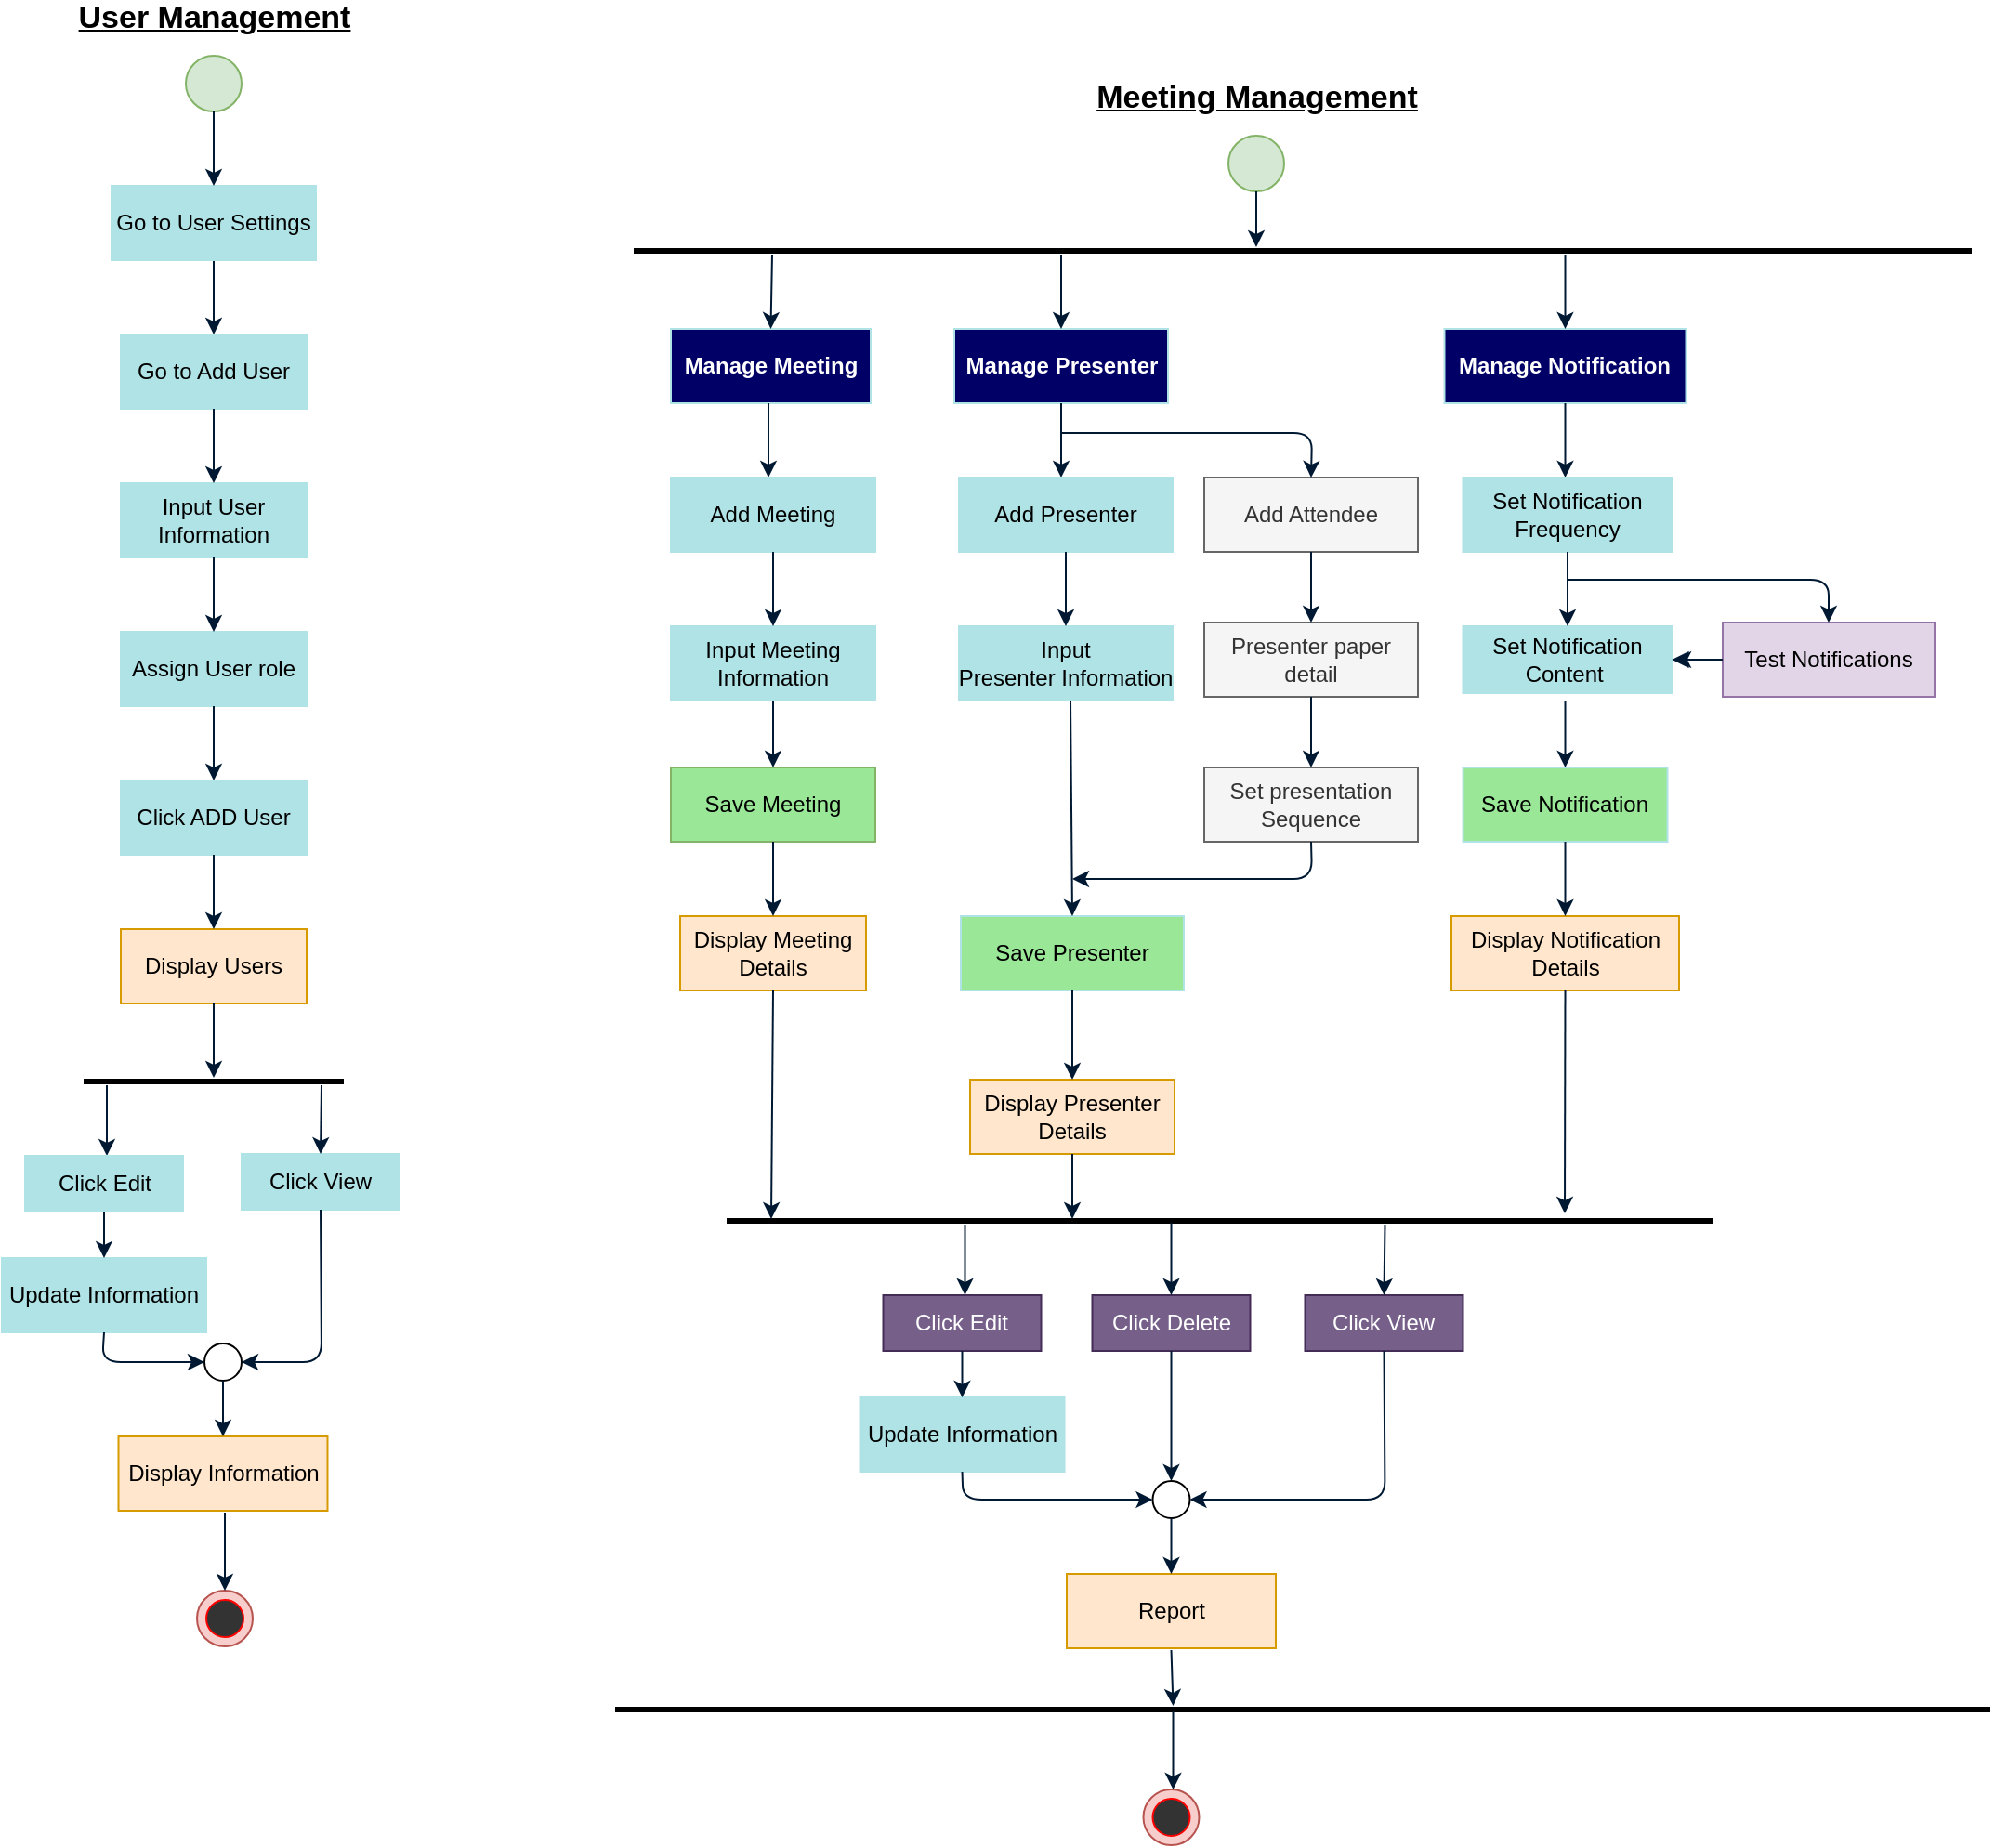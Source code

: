 <mxfile version="13.8.5" type="github">
  <diagram id="8iWY7i1eRtHJk0hEjWrJ" name="Page-1">
    <mxGraphModel dx="1038" dy="580" grid="1" gridSize="10" guides="1" tooltips="1" connect="1" arrows="1" fold="1" page="1" pageScale="1" pageWidth="850" pageHeight="1100" math="0" shadow="0">
      <root>
        <mxCell id="0" />
        <mxCell id="1" parent="0" />
        <mxCell id="kXGQncrLINFczimPs-n6-1" value="" style="ellipse;whiteSpace=wrap;html=1;aspect=fixed;fillColor=#d5e8d4;strokeColor=#82b366;" parent="1" vertex="1">
          <mxGeometry x="99" y="50" width="30" height="30" as="geometry" />
        </mxCell>
        <mxCell id="kXGQncrLINFczimPs-n6-2" value="&lt;b&gt;&lt;font style=&quot;font-size: 17px&quot;&gt;&lt;u&gt;User Management&lt;/u&gt;&lt;/font&gt;&lt;/b&gt;" style="text;html=1;align=center;verticalAlign=middle;resizable=0;points=[];autosize=1;" parent="1" vertex="1">
          <mxGeometry x="34" y="20" width="160" height="20" as="geometry" />
        </mxCell>
        <mxCell id="kXGQncrLINFczimPs-n6-3" value="" style="endArrow=classic;html=1;strokeColor=#001933;exitX=0.5;exitY=1;exitDx=0;exitDy=0;" parent="1" source="kXGQncrLINFczimPs-n6-16" edge="1">
          <mxGeometry width="50" height="50" relative="1" as="geometry">
            <mxPoint x="44" y="160" as="sourcePoint" />
            <mxPoint x="114" y="200" as="targetPoint" />
          </mxGeometry>
        </mxCell>
        <mxCell id="kXGQncrLINFczimPs-n6-4" value="Go to Add User" style="rounded=0;whiteSpace=wrap;html=1;fillColor=#b0e3e6;strokeColor=#B0E3E6;" parent="1" vertex="1">
          <mxGeometry x="64" y="200" width="100" height="40" as="geometry" />
        </mxCell>
        <mxCell id="kXGQncrLINFczimPs-n6-5" value="Input User Information" style="rounded=0;whiteSpace=wrap;html=1;fillColor=#b0e3e6;strokeColor=#B0E3E6;" parent="1" vertex="1">
          <mxGeometry x="64" y="280" width="100" height="40" as="geometry" />
        </mxCell>
        <mxCell id="kXGQncrLINFczimPs-n6-6" value="" style="endArrow=classic;html=1;exitX=0.5;exitY=1;exitDx=0;exitDy=0;entryX=0.5;entryY=0;entryDx=0;entryDy=0;strokeColor=#001933;" parent="1" source="kXGQncrLINFczimPs-n6-4" target="kXGQncrLINFczimPs-n6-5" edge="1">
          <mxGeometry width="50" height="50" relative="1" as="geometry">
            <mxPoint x="294" y="290" as="sourcePoint" />
            <mxPoint x="344" y="240" as="targetPoint" />
          </mxGeometry>
        </mxCell>
        <mxCell id="kXGQncrLINFczimPs-n6-7" value="Assign User role" style="rounded=0;whiteSpace=wrap;html=1;fillColor=#b0e3e6;strokeColor=#B0E3E6;" parent="1" vertex="1">
          <mxGeometry x="64" y="360" width="100" height="40" as="geometry" />
        </mxCell>
        <mxCell id="kXGQncrLINFczimPs-n6-8" value="&lt;span&gt;Click ADD User&lt;/span&gt;" style="rounded=0;whiteSpace=wrap;html=1;fillColor=#b0e3e6;strokeColor=#B0E3E6;" parent="1" vertex="1">
          <mxGeometry x="64" y="440" width="100" height="40" as="geometry" />
        </mxCell>
        <mxCell id="kXGQncrLINFczimPs-n6-9" value="" style="endArrow=classic;html=1;exitX=0.5;exitY=1;exitDx=0;exitDy=0;entryX=0.5;entryY=0;entryDx=0;entryDy=0;strokeColor=#001933;" parent="1" source="kXGQncrLINFczimPs-n6-5" target="kXGQncrLINFczimPs-n6-7" edge="1">
          <mxGeometry width="50" height="50" relative="1" as="geometry">
            <mxPoint x="294" y="290" as="sourcePoint" />
            <mxPoint x="344" y="240" as="targetPoint" />
          </mxGeometry>
        </mxCell>
        <mxCell id="kXGQncrLINFczimPs-n6-10" value="" style="endArrow=classic;html=1;exitX=0.5;exitY=1;exitDx=0;exitDy=0;entryX=0.5;entryY=0;entryDx=0;entryDy=0;strokeColor=#001933;" parent="1" source="kXGQncrLINFczimPs-n6-7" target="kXGQncrLINFczimPs-n6-8" edge="1">
          <mxGeometry width="50" height="50" relative="1" as="geometry">
            <mxPoint x="294" y="290" as="sourcePoint" />
            <mxPoint x="344" y="240" as="targetPoint" />
          </mxGeometry>
        </mxCell>
        <mxCell id="kXGQncrLINFczimPs-n6-11" value="Display Users" style="rounded=0;whiteSpace=wrap;html=1;fillColor=#ffe6cc;strokeColor=#d79b00;" parent="1" vertex="1">
          <mxGeometry x="64" y="520" width="100" height="40" as="geometry" />
        </mxCell>
        <mxCell id="kXGQncrLINFczimPs-n6-12" value="" style="endArrow=classic;html=1;exitX=0.5;exitY=1;exitDx=0;exitDy=0;entryX=0.5;entryY=0;entryDx=0;entryDy=0;strokeColor=#001933;" parent="1" source="kXGQncrLINFczimPs-n6-8" target="kXGQncrLINFczimPs-n6-11" edge="1">
          <mxGeometry width="50" height="50" relative="1" as="geometry">
            <mxPoint x="294" y="410" as="sourcePoint" />
            <mxPoint x="344" y="360" as="targetPoint" />
          </mxGeometry>
        </mxCell>
        <mxCell id="kXGQncrLINFczimPs-n6-15" value="" style="endArrow=classic;html=1;exitX=0.5;exitY=1;exitDx=0;exitDy=0;entryX=0.5;entryY=0;entryDx=0;entryDy=0;strokeColor=#001933;" parent="1" source="kXGQncrLINFczimPs-n6-11" edge="1">
          <mxGeometry width="50" height="50" relative="1" as="geometry">
            <mxPoint x="294" y="410" as="sourcePoint" />
            <mxPoint x="114" y="600.0" as="targetPoint" />
          </mxGeometry>
        </mxCell>
        <mxCell id="kXGQncrLINFczimPs-n6-16" value="Go to User Settings" style="rounded=0;whiteSpace=wrap;html=1;fillColor=#b0e3e6;strokeColor=#B0E3E6;" parent="1" vertex="1">
          <mxGeometry x="59" y="120" width="110" height="40" as="geometry" />
        </mxCell>
        <mxCell id="kXGQncrLINFczimPs-n6-17" value="" style="endArrow=classic;html=1;exitX=0.5;exitY=1;exitDx=0;exitDy=0;entryX=0.5;entryY=0;entryDx=0;entryDy=0;strokeColor=#001933;" parent="1" source="kXGQncrLINFczimPs-n6-1" target="kXGQncrLINFczimPs-n6-16" edge="1">
          <mxGeometry width="50" height="50" relative="1" as="geometry">
            <mxPoint x="244" y="270" as="sourcePoint" />
            <mxPoint x="294" y="220" as="targetPoint" />
          </mxGeometry>
        </mxCell>
        <mxCell id="kXGQncrLINFczimPs-n6-18" value="&lt;b&gt;&lt;font size=&quot;1&quot;&gt;&lt;u style=&quot;font-size: 17px&quot;&gt;Meeting Management&lt;/u&gt;&lt;/font&gt;&lt;/b&gt;" style="text;html=1;align=center;verticalAlign=middle;resizable=0;points=[];autosize=1;" parent="1" vertex="1">
          <mxGeometry x="580" y="63" width="190" height="20" as="geometry" />
        </mxCell>
        <mxCell id="kXGQncrLINFczimPs-n6-20" value="" style="line;strokeWidth=3;fillColor=none;align=left;verticalAlign=middle;spacingTop=-1;spacingLeft=3;spacingRight=3;rotatable=0;labelPosition=right;points=[];portConstraint=eastwest;" parent="1" vertex="1">
          <mxGeometry x="340" y="151" width="720" height="8" as="geometry" />
        </mxCell>
        <mxCell id="kXGQncrLINFczimPs-n6-21" value="" style="ellipse;whiteSpace=wrap;html=1;aspect=fixed;fillColor=#d5e8d4;strokeColor=#82b366;" parent="1" vertex="1">
          <mxGeometry x="660" y="93" width="30" height="30" as="geometry" />
        </mxCell>
        <mxCell id="kXGQncrLINFczimPs-n6-22" value="" style="endArrow=classic;html=1;strokeColor=#001933;exitX=0.5;exitY=1;exitDx=0;exitDy=0;" parent="1" source="kXGQncrLINFczimPs-n6-21" edge="1">
          <mxGeometry width="50" height="50" relative="1" as="geometry">
            <mxPoint x="455" y="383" as="sourcePoint" />
            <mxPoint x="675" y="153" as="targetPoint" />
          </mxGeometry>
        </mxCell>
        <mxCell id="kXGQncrLINFczimPs-n6-23" value="&lt;font color=&quot;#ffffff&quot;&gt;&lt;b&gt;Manage Meeting&lt;/b&gt;&lt;/font&gt;" style="rounded=0;whiteSpace=wrap;html=1;strokeColor=#B0E3E6;fillColor=#000066;" parent="1" vertex="1">
          <mxGeometry x="360" y="197" width="107.5" height="40" as="geometry" />
        </mxCell>
        <mxCell id="kXGQncrLINFczimPs-n6-24" value="" style="endArrow=classic;html=1;exitX=0.5;exitY=1;exitDx=0;exitDy=0;strokeColor=#001933;entryX=0.5;entryY=0;entryDx=0;entryDy=0;" parent="1" target="kXGQncrLINFczimPs-n6-23" edge="1">
          <mxGeometry width="50" height="50" relative="1" as="geometry">
            <mxPoint x="414.5" y="157" as="sourcePoint" />
            <mxPoint x="414" y="193" as="targetPoint" />
          </mxGeometry>
        </mxCell>
        <mxCell id="kXGQncrLINFczimPs-n6-25" value="&lt;font color=&quot;#ffffff&quot;&gt;&lt;b&gt;Manage Presenter&lt;/b&gt;&lt;/font&gt;" style="rounded=0;whiteSpace=wrap;html=1;strokeColor=#B0E3E6;fillColor=#000066;" parent="1" vertex="1">
          <mxGeometry x="512.5" y="197" width="115" height="40" as="geometry" />
        </mxCell>
        <mxCell id="kXGQncrLINFczimPs-n6-26" value="" style="endArrow=classic;html=1;exitX=0.5;exitY=1;exitDx=0;exitDy=0;strokeColor=#001933;entryX=0.5;entryY=0;entryDx=0;entryDy=0;" parent="1" target="kXGQncrLINFczimPs-n6-25" edge="1">
          <mxGeometry width="50" height="50" relative="1" as="geometry">
            <mxPoint x="570" y="157" as="sourcePoint" />
            <mxPoint x="573" y="183" as="targetPoint" />
          </mxGeometry>
        </mxCell>
        <mxCell id="kXGQncrLINFczimPs-n6-27" value="&lt;font color=&quot;#ffffff&quot;&gt;&lt;b&gt;Manage Notification&lt;/b&gt;&lt;/font&gt;" style="rounded=0;whiteSpace=wrap;html=1;strokeColor=#B0E3E6;fillColor=#000066;" parent="1" vertex="1">
          <mxGeometry x="776.25" y="197" width="130" height="40" as="geometry" />
        </mxCell>
        <mxCell id="kXGQncrLINFczimPs-n6-28" value="" style="endArrow=classic;html=1;exitX=0.5;exitY=1;exitDx=0;exitDy=0;entryX=0.5;entryY=0;entryDx=0;entryDy=0;strokeColor=#001933;" parent="1" target="kXGQncrLINFczimPs-n6-27" edge="1">
          <mxGeometry width="50" height="50" relative="1" as="geometry">
            <mxPoint x="841.25" y="157" as="sourcePoint" />
            <mxPoint x="1021.25" y="297" as="targetPoint" />
          </mxGeometry>
        </mxCell>
        <mxCell id="LeG0nJBkrqytkZ-mrjP8-8" value="" style="endArrow=classic;html=1;strokeColor=#001933;exitX=0.5;exitY=1;exitDx=0;exitDy=0;" parent="1" edge="1">
          <mxGeometry width="50" height="50" relative="1" as="geometry">
            <mxPoint x="412.5" y="237" as="sourcePoint" />
            <mxPoint x="412.5" y="277" as="targetPoint" />
          </mxGeometry>
        </mxCell>
        <mxCell id="LeG0nJBkrqytkZ-mrjP8-9" value="Add Meeting" style="rounded=0;whiteSpace=wrap;html=1;fillColor=#b0e3e6;strokeColor=#B0E3E6;" parent="1" vertex="1">
          <mxGeometry x="360" y="277" width="110" height="40" as="geometry" />
        </mxCell>
        <mxCell id="LeG0nJBkrqytkZ-mrjP8-10" value="Input Meeting Information" style="rounded=0;whiteSpace=wrap;html=1;fillColor=#b0e3e6;strokeColor=#B0E3E6;" parent="1" vertex="1">
          <mxGeometry x="360" y="357" width="110" height="40" as="geometry" />
        </mxCell>
        <mxCell id="LeG0nJBkrqytkZ-mrjP8-11" value="" style="endArrow=classic;html=1;exitX=0.5;exitY=1;exitDx=0;exitDy=0;entryX=0.5;entryY=0;entryDx=0;entryDy=0;strokeColor=#001933;" parent="1" source="LeG0nJBkrqytkZ-mrjP8-9" target="LeG0nJBkrqytkZ-mrjP8-10" edge="1">
          <mxGeometry width="50" height="50" relative="1" as="geometry">
            <mxPoint x="592.5" y="367" as="sourcePoint" />
            <mxPoint x="642.5" y="317" as="targetPoint" />
          </mxGeometry>
        </mxCell>
        <mxCell id="LeG0nJBkrqytkZ-mrjP8-12" value="" style="endArrow=classic;html=1;strokeColor=#001933;exitX=0.5;exitY=1;exitDx=0;exitDy=0;" parent="1" edge="1">
          <mxGeometry width="50" height="50" relative="1" as="geometry">
            <mxPoint x="570" y="237" as="sourcePoint" />
            <mxPoint x="570" y="277" as="targetPoint" />
          </mxGeometry>
        </mxCell>
        <mxCell id="LeG0nJBkrqytkZ-mrjP8-13" value="Add Presenter" style="rounded=0;whiteSpace=wrap;html=1;fillColor=#b0e3e6;strokeColor=#B0E3E6;" parent="1" vertex="1">
          <mxGeometry x="515" y="277" width="115" height="40" as="geometry" />
        </mxCell>
        <mxCell id="LeG0nJBkrqytkZ-mrjP8-14" value="Input Presenter&amp;nbsp;Information" style="rounded=0;whiteSpace=wrap;html=1;fillColor=#b0e3e6;strokeColor=#B0E3E6;" parent="1" vertex="1">
          <mxGeometry x="515" y="357" width="115" height="40" as="geometry" />
        </mxCell>
        <mxCell id="LeG0nJBkrqytkZ-mrjP8-15" value="" style="endArrow=classic;html=1;exitX=0.5;exitY=1;exitDx=0;exitDy=0;entryX=0.5;entryY=0;entryDx=0;entryDy=0;strokeColor=#001933;" parent="1" source="LeG0nJBkrqytkZ-mrjP8-13" target="LeG0nJBkrqytkZ-mrjP8-14" edge="1">
          <mxGeometry width="50" height="50" relative="1" as="geometry">
            <mxPoint x="750" y="367" as="sourcePoint" />
            <mxPoint x="800" y="317" as="targetPoint" />
          </mxGeometry>
        </mxCell>
        <mxCell id="LeG0nJBkrqytkZ-mrjP8-16" value="" style="endArrow=classic;html=1;strokeColor=#001933;exitX=0.5;exitY=1;exitDx=0;exitDy=0;" parent="1" edge="1">
          <mxGeometry width="50" height="50" relative="1" as="geometry">
            <mxPoint x="841.25" y="237" as="sourcePoint" />
            <mxPoint x="841.25" y="277" as="targetPoint" />
          </mxGeometry>
        </mxCell>
        <mxCell id="LeG0nJBkrqytkZ-mrjP8-17" value="Set Notification&lt;br&gt;Frequency" style="rounded=0;whiteSpace=wrap;html=1;fillColor=#b0e3e6;strokeColor=#B0E3E6;" parent="1" vertex="1">
          <mxGeometry x="786.25" y="277" width="112.5" height="40" as="geometry" />
        </mxCell>
        <mxCell id="LeG0nJBkrqytkZ-mrjP8-18" value="Set Notification Content&amp;nbsp;" style="rounded=0;whiteSpace=wrap;html=1;fillColor=#b0e3e6;strokeColor=#B0E3E6;" parent="1" vertex="1">
          <mxGeometry x="786.25" y="357" width="112.5" height="36" as="geometry" />
        </mxCell>
        <mxCell id="LeG0nJBkrqytkZ-mrjP8-19" value="" style="endArrow=classic;html=1;exitX=0.5;exitY=1;exitDx=0;exitDy=0;entryX=0.5;entryY=0;entryDx=0;entryDy=0;strokeColor=#001933;" parent="1" source="LeG0nJBkrqytkZ-mrjP8-17" target="LeG0nJBkrqytkZ-mrjP8-18" edge="1">
          <mxGeometry width="50" height="50" relative="1" as="geometry">
            <mxPoint x="1021.25" y="367" as="sourcePoint" />
            <mxPoint x="1071.25" y="317" as="targetPoint" />
          </mxGeometry>
        </mxCell>
        <mxCell id="LeG0nJBkrqytkZ-mrjP8-24" value="&lt;span&gt;Save Meeting&lt;/span&gt;" style="rounded=0;whiteSpace=wrap;html=1;strokeColor=#82b366;fillColor=#9AE897;" parent="1" vertex="1">
          <mxGeometry x="360" y="433" width="110" height="40" as="geometry" />
        </mxCell>
        <mxCell id="LeG0nJBkrqytkZ-mrjP8-25" value="Display Meeting Details" style="rounded=0;whiteSpace=wrap;html=1;fillColor=#ffe6cc;strokeColor=#d79b00;" parent="1" vertex="1">
          <mxGeometry x="365" y="513" width="100" height="40" as="geometry" />
        </mxCell>
        <mxCell id="LeG0nJBkrqytkZ-mrjP8-26" value="" style="endArrow=classic;html=1;exitX=0.5;exitY=1;exitDx=0;exitDy=0;entryX=0.5;entryY=0;entryDx=0;entryDy=0;strokeColor=#001933;" parent="1" source="LeG0nJBkrqytkZ-mrjP8-24" target="LeG0nJBkrqytkZ-mrjP8-25" edge="1">
          <mxGeometry width="50" height="50" relative="1" as="geometry">
            <mxPoint x="592.5" y="403" as="sourcePoint" />
            <mxPoint x="642.5" y="353" as="targetPoint" />
          </mxGeometry>
        </mxCell>
        <mxCell id="LeG0nJBkrqytkZ-mrjP8-28" value="" style="endArrow=classic;html=1;exitX=0.5;exitY=1;exitDx=0;exitDy=0;strokeColor=#001933;" parent="1" source="LeG0nJBkrqytkZ-mrjP8-25" edge="1">
          <mxGeometry width="50" height="50" relative="1" as="geometry">
            <mxPoint x="592.5" y="403" as="sourcePoint" />
            <mxPoint x="414" y="676" as="targetPoint" />
          </mxGeometry>
        </mxCell>
        <mxCell id="LeG0nJBkrqytkZ-mrjP8-30" value="" style="endArrow=classic;html=1;exitX=0.5;exitY=1;exitDx=0;exitDy=0;entryX=0.5;entryY=0;entryDx=0;entryDy=0;strokeColor=#001933;" parent="1" source="LeG0nJBkrqytkZ-mrjP8-10" target="LeG0nJBkrqytkZ-mrjP8-24" edge="1">
          <mxGeometry width="50" height="50" relative="1" as="geometry">
            <mxPoint x="422.5" y="483" as="sourcePoint" />
            <mxPoint x="422.5" y="523" as="targetPoint" />
          </mxGeometry>
        </mxCell>
        <mxCell id="LeG0nJBkrqytkZ-mrjP8-33" value="&lt;span&gt;Save Presenter&lt;/span&gt;" style="rounded=0;whiteSpace=wrap;html=1;strokeColor=#B0E3E6;fillColor=#9AE897;" parent="1" vertex="1">
          <mxGeometry x="516" y="513" width="120" height="40" as="geometry" />
        </mxCell>
        <mxCell id="LeG0nJBkrqytkZ-mrjP8-34" value="Display Presenter Details" style="rounded=0;whiteSpace=wrap;html=1;fillColor=#ffe6cc;strokeColor=#d79b00;" parent="1" vertex="1">
          <mxGeometry x="521" y="601" width="110" height="40" as="geometry" />
        </mxCell>
        <mxCell id="LeG0nJBkrqytkZ-mrjP8-35" value="" style="endArrow=classic;html=1;exitX=0.5;exitY=1;exitDx=0;exitDy=0;entryX=0.5;entryY=0;entryDx=0;entryDy=0;strokeColor=#001933;" parent="1" source="LeG0nJBkrqytkZ-mrjP8-33" target="LeG0nJBkrqytkZ-mrjP8-34" edge="1">
          <mxGeometry width="50" height="50" relative="1" as="geometry">
            <mxPoint x="753.5" y="483" as="sourcePoint" />
            <mxPoint x="803.5" y="433" as="targetPoint" />
          </mxGeometry>
        </mxCell>
        <mxCell id="LeG0nJBkrqytkZ-mrjP8-37" value="" style="endArrow=classic;html=1;exitX=0.5;exitY=1;exitDx=0;exitDy=0;strokeColor=#001933;entryX=0.5;entryY=0;entryDx=0;entryDy=0;" parent="1" source="LeG0nJBkrqytkZ-mrjP8-34" edge="1">
          <mxGeometry width="50" height="50" relative="1" as="geometry">
            <mxPoint x="753.5" y="486" as="sourcePoint" />
            <mxPoint x="576" y="676" as="targetPoint" />
          </mxGeometry>
        </mxCell>
        <mxCell id="LeG0nJBkrqytkZ-mrjP8-38" value="" style="endArrow=classic;html=1;exitX=0.5;exitY=1;exitDx=0;exitDy=0;entryX=0.5;entryY=0;entryDx=0;entryDy=0;strokeColor=#001933;" parent="1" target="LeG0nJBkrqytkZ-mrjP8-33" edge="1">
          <mxGeometry width="50" height="50" relative="1" as="geometry">
            <mxPoint x="575" y="397" as="sourcePoint" />
            <mxPoint x="582.5" y="523" as="targetPoint" />
          </mxGeometry>
        </mxCell>
        <mxCell id="LeG0nJBkrqytkZ-mrjP8-40" value="&lt;span&gt;Save Notification&lt;/span&gt;" style="rounded=0;whiteSpace=wrap;html=1;strokeColor=#B0E3E6;fillColor=#9AE897;" parent="1" vertex="1">
          <mxGeometry x="786.25" y="433" width="110" height="40" as="geometry" />
        </mxCell>
        <mxCell id="LeG0nJBkrqytkZ-mrjP8-41" value="Display Notification Details" style="rounded=0;whiteSpace=wrap;html=1;fillColor=#ffe6cc;strokeColor=#d79b00;" parent="1" vertex="1">
          <mxGeometry x="780" y="513" width="122.5" height="40" as="geometry" />
        </mxCell>
        <mxCell id="LeG0nJBkrqytkZ-mrjP8-42" value="" style="endArrow=classic;html=1;exitX=0.5;exitY=1;exitDx=0;exitDy=0;entryX=0.5;entryY=0;entryDx=0;entryDy=0;strokeColor=#001933;" parent="1" source="LeG0nJBkrqytkZ-mrjP8-40" target="LeG0nJBkrqytkZ-mrjP8-41" edge="1">
          <mxGeometry width="50" height="50" relative="1" as="geometry">
            <mxPoint x="1018.75" y="403" as="sourcePoint" />
            <mxPoint x="1068.75" y="353" as="targetPoint" />
          </mxGeometry>
        </mxCell>
        <mxCell id="LeG0nJBkrqytkZ-mrjP8-44" value="" style="endArrow=classic;html=1;exitX=0.5;exitY=1;exitDx=0;exitDy=0;strokeColor=#001933;" parent="1" source="LeG0nJBkrqytkZ-mrjP8-41" edge="1">
          <mxGeometry width="50" height="50" relative="1" as="geometry">
            <mxPoint x="1018.75" y="403" as="sourcePoint" />
            <mxPoint x="841" y="673" as="targetPoint" />
          </mxGeometry>
        </mxCell>
        <mxCell id="LeG0nJBkrqytkZ-mrjP8-45" value="" style="endArrow=classic;html=1;exitX=0.5;exitY=1;exitDx=0;exitDy=0;entryX=0.5;entryY=0;entryDx=0;entryDy=0;strokeColor=#001933;" parent="1" target="LeG0nJBkrqytkZ-mrjP8-40" edge="1">
          <mxGeometry width="50" height="50" relative="1" as="geometry">
            <mxPoint x="841.25" y="397" as="sourcePoint" />
            <mxPoint x="848.75" y="523" as="targetPoint" />
          </mxGeometry>
        </mxCell>
        <mxCell id="LeG0nJBkrqytkZ-mrjP8-46" value="" style="ellipse;whiteSpace=wrap;html=1;aspect=fixed;fillColor=#f8cecc;strokeColor=#b85450;" parent="1" vertex="1">
          <mxGeometry x="614.25" y="983" width="30" height="30" as="geometry" />
        </mxCell>
        <mxCell id="LeG0nJBkrqytkZ-mrjP8-47" value="" style="ellipse;whiteSpace=wrap;html=1;aspect=fixed;fillColor=#333333;strokeColor=#FF0000;" parent="1" vertex="1">
          <mxGeometry x="619.25" y="988" width="20" height="20" as="geometry" />
        </mxCell>
        <mxCell id="LeG0nJBkrqytkZ-mrjP8-48" value="" style="line;strokeWidth=3;fillColor=none;align=left;verticalAlign=middle;spacingTop=-1;spacingLeft=3;spacingRight=3;rotatable=0;labelPosition=right;points=[];portConstraint=eastwest;" parent="1" vertex="1">
          <mxGeometry x="330" y="936" width="740" height="8" as="geometry" />
        </mxCell>
        <mxCell id="LeG0nJBkrqytkZ-mrjP8-49" value="" style="endArrow=classic;html=1;entryX=0.5;entryY=0;entryDx=0;entryDy=0;strokeColor=#001933;" parent="1" edge="1">
          <mxGeometry width="50" height="50" relative="1" as="geometry">
            <mxPoint x="630.25" y="941" as="sourcePoint" />
            <mxPoint x="630.25" y="983" as="targetPoint" />
          </mxGeometry>
        </mxCell>
        <mxCell id="LeG0nJBkrqytkZ-mrjP8-50" value="" style="line;strokeWidth=3;fillColor=none;align=left;verticalAlign=middle;spacingTop=-1;spacingLeft=3;spacingRight=3;rotatable=0;labelPosition=right;points=[];portConstraint=eastwest;" parent="1" vertex="1">
          <mxGeometry x="390" y="673" width="531" height="8" as="geometry" />
        </mxCell>
        <mxCell id="LeG0nJBkrqytkZ-mrjP8-51" value="" style="endArrow=classic;html=1;strokeColor=#001933;" parent="1" edge="1">
          <mxGeometry width="50" height="50" relative="1" as="geometry">
            <mxPoint x="518.25" y="679" as="sourcePoint" />
            <mxPoint x="518.25" y="717" as="targetPoint" />
          </mxGeometry>
        </mxCell>
        <mxCell id="LeG0nJBkrqytkZ-mrjP8-53" value="&lt;span&gt;Click Edit&lt;/span&gt;" style="rounded=0;whiteSpace=wrap;html=1;fillColor=#76608a;strokeColor=#432D57;fontColor=#ffffff;" parent="1" vertex="1">
          <mxGeometry x="474.25" y="717" width="85" height="30" as="geometry" />
        </mxCell>
        <mxCell id="LeG0nJBkrqytkZ-mrjP8-54" value="&lt;span&gt;Click Delete&lt;/span&gt;" style="rounded=0;whiteSpace=wrap;html=1;fillColor=#76608a;strokeColor=#432D57;fontColor=#ffffff;" parent="1" vertex="1">
          <mxGeometry x="586.75" y="717" width="85" height="30" as="geometry" />
        </mxCell>
        <mxCell id="LeG0nJBkrqytkZ-mrjP8-55" value="&lt;span&gt;Click View&lt;/span&gt;" style="rounded=0;whiteSpace=wrap;html=1;fillColor=#76608a;strokeColor=#432D57;fontColor=#ffffff;" parent="1" vertex="1">
          <mxGeometry x="701.25" y="717" width="85" height="30" as="geometry" />
        </mxCell>
        <mxCell id="LeG0nJBkrqytkZ-mrjP8-56" value="" style="endArrow=classic;html=1;strokeColor=#001933;entryX=0.5;entryY=0;entryDx=0;entryDy=0;" parent="1" target="LeG0nJBkrqytkZ-mrjP8-54" edge="1">
          <mxGeometry width="50" height="50" relative="1" as="geometry">
            <mxPoint x="629.25" y="678" as="sourcePoint" />
            <mxPoint x="528.25" y="727" as="targetPoint" />
            <Array as="points" />
          </mxGeometry>
        </mxCell>
        <mxCell id="LeG0nJBkrqytkZ-mrjP8-57" value="" style="endArrow=classic;html=1;strokeColor=#001933;entryX=0.5;entryY=0;entryDx=0;entryDy=0;" parent="1" target="LeG0nJBkrqytkZ-mrjP8-55" edge="1">
          <mxGeometry width="50" height="50" relative="1" as="geometry">
            <mxPoint x="744.25" y="679" as="sourcePoint" />
            <mxPoint x="744" y="700" as="targetPoint" />
            <Array as="points" />
          </mxGeometry>
        </mxCell>
        <mxCell id="LeG0nJBkrqytkZ-mrjP8-58" value="Update Information" style="rounded=0;whiteSpace=wrap;html=1;fillColor=#b0e3e6;strokeColor=#B0E3E6;" parent="1" vertex="1">
          <mxGeometry x="461.75" y="772" width="110" height="40" as="geometry" />
        </mxCell>
        <mxCell id="LeG0nJBkrqytkZ-mrjP8-60" value="Report" style="rounded=0;whiteSpace=wrap;html=1;fillColor=#ffe6cc;strokeColor=#d79b00;" parent="1" vertex="1">
          <mxGeometry x="573" y="867" width="112.5" height="40" as="geometry" />
        </mxCell>
        <mxCell id="LeG0nJBkrqytkZ-mrjP8-62" value="" style="ellipse;whiteSpace=wrap;html=1;aspect=fixed;strokeColor=#000000;strokeWidth=1;fillColor=none;" parent="1" vertex="1">
          <mxGeometry x="619.25" y="817" width="20" height="20" as="geometry" />
        </mxCell>
        <mxCell id="LeG0nJBkrqytkZ-mrjP8-63" value="" style="endArrow=classic;html=1;exitX=0.5;exitY=1;exitDx=0;exitDy=0;strokeColor=#001933;entryX=0.5;entryY=0;entryDx=0;entryDy=0;" parent="1" source="LeG0nJBkrqytkZ-mrjP8-53" target="LeG0nJBkrqytkZ-mrjP8-58" edge="1">
          <mxGeometry width="50" height="50" relative="1" as="geometry">
            <mxPoint x="479.25" y="647" as="sourcePoint" />
            <mxPoint x="479.25" y="687" as="targetPoint" />
          </mxGeometry>
        </mxCell>
        <mxCell id="LeG0nJBkrqytkZ-mrjP8-64" value="" style="endArrow=classic;html=1;exitX=0.5;exitY=1;exitDx=0;exitDy=0;strokeColor=#001933;entryX=0.5;entryY=0;entryDx=0;entryDy=0;" parent="1" source="LeG0nJBkrqytkZ-mrjP8-54" target="LeG0nJBkrqytkZ-mrjP8-62" edge="1">
          <mxGeometry width="50" height="50" relative="1" as="geometry">
            <mxPoint x="489.25" y="657" as="sourcePoint" />
            <mxPoint x="489.25" y="697" as="targetPoint" />
          </mxGeometry>
        </mxCell>
        <mxCell id="LeG0nJBkrqytkZ-mrjP8-65" value="" style="endArrow=classic;html=1;exitX=0.5;exitY=1;exitDx=0;exitDy=0;strokeColor=#001933;entryX=1;entryY=0.5;entryDx=0;entryDy=0;" parent="1" source="LeG0nJBkrqytkZ-mrjP8-55" target="LeG0nJBkrqytkZ-mrjP8-62" edge="1">
          <mxGeometry width="50" height="50" relative="1" as="geometry">
            <mxPoint x="499.25" y="667" as="sourcePoint" />
            <mxPoint x="499.25" y="707" as="targetPoint" />
            <Array as="points">
              <mxPoint x="744.25" y="827" />
            </Array>
          </mxGeometry>
        </mxCell>
        <mxCell id="LeG0nJBkrqytkZ-mrjP8-66" value="" style="endArrow=classic;html=1;exitX=0.5;exitY=1;exitDx=0;exitDy=0;strokeColor=#001933;entryX=0;entryY=0.5;entryDx=0;entryDy=0;" parent="1" source="LeG0nJBkrqytkZ-mrjP8-58" target="LeG0nJBkrqytkZ-mrjP8-62" edge="1">
          <mxGeometry width="50" height="50" relative="1" as="geometry">
            <mxPoint x="509.25" y="677" as="sourcePoint" />
            <mxPoint x="509.25" y="717" as="targetPoint" />
            <Array as="points">
              <mxPoint x="517.25" y="827" />
            </Array>
          </mxGeometry>
        </mxCell>
        <mxCell id="LeG0nJBkrqytkZ-mrjP8-67" value="" style="endArrow=classic;html=1;exitX=0.5;exitY=1;exitDx=0;exitDy=0;strokeColor=#001933;entryX=0.5;entryY=0;entryDx=0;entryDy=0;" parent="1" source="LeG0nJBkrqytkZ-mrjP8-62" target="LeG0nJBkrqytkZ-mrjP8-60" edge="1">
          <mxGeometry width="50" height="50" relative="1" as="geometry">
            <mxPoint x="519.25" y="687" as="sourcePoint" />
            <mxPoint x="519.25" y="727" as="targetPoint" />
          </mxGeometry>
        </mxCell>
        <mxCell id="LeG0nJBkrqytkZ-mrjP8-68" value="" style="endArrow=classic;html=1;exitX=0.5;exitY=1;exitDx=0;exitDy=0;strokeColor=#001933;" parent="1" edge="1">
          <mxGeometry width="50" height="50" relative="1" as="geometry">
            <mxPoint x="629.25" y="908" as="sourcePoint" />
            <mxPoint x="630.25" y="938" as="targetPoint" />
          </mxGeometry>
        </mxCell>
        <mxCell id="LeG0nJBkrqytkZ-mrjP8-69" value="" style="ellipse;whiteSpace=wrap;html=1;aspect=fixed;fillColor=#f8cecc;strokeColor=#b85450;" parent="1" vertex="1">
          <mxGeometry x="105" y="876" width="30" height="30" as="geometry" />
        </mxCell>
        <mxCell id="LeG0nJBkrqytkZ-mrjP8-70" value="" style="ellipse;whiteSpace=wrap;html=1;aspect=fixed;fillColor=#333333;strokeColor=#FF0000;" parent="1" vertex="1">
          <mxGeometry x="110" y="881" width="20" height="20" as="geometry" />
        </mxCell>
        <mxCell id="LeG0nJBkrqytkZ-mrjP8-72" value="" style="endArrow=classic;html=1;entryX=0.5;entryY=0;entryDx=0;entryDy=0;strokeColor=#001933;" parent="1" target="LeG0nJBkrqytkZ-mrjP8-69" edge="1">
          <mxGeometry width="50" height="50" relative="1" as="geometry">
            <mxPoint x="120" y="834" as="sourcePoint" />
            <mxPoint x="-220" y="736" as="targetPoint" />
          </mxGeometry>
        </mxCell>
        <mxCell id="LeG0nJBkrqytkZ-mrjP8-73" value="" style="line;strokeWidth=3;fillColor=none;align=left;verticalAlign=middle;spacingTop=-1;spacingLeft=3;spacingRight=3;rotatable=0;labelPosition=right;points=[];portConstraint=eastwest;" parent="1" vertex="1">
          <mxGeometry x="44" y="598" width="140" height="8" as="geometry" />
        </mxCell>
        <mxCell id="LeG0nJBkrqytkZ-mrjP8-74" value="" style="endArrow=classic;html=1;strokeColor=#001933;" parent="1" edge="1">
          <mxGeometry width="50" height="50" relative="1" as="geometry">
            <mxPoint x="56.5" y="604.0" as="sourcePoint" />
            <mxPoint x="56.5" y="642" as="targetPoint" />
          </mxGeometry>
        </mxCell>
        <mxCell id="LeG0nJBkrqytkZ-mrjP8-75" value="&lt;span&gt;Click Edit&lt;/span&gt;" style="rounded=0;whiteSpace=wrap;html=1;fillColor=#b0e3e6;strokeColor=#B0E3E6;" parent="1" vertex="1">
          <mxGeometry x="12.5" y="642" width="85" height="30" as="geometry" />
        </mxCell>
        <mxCell id="LeG0nJBkrqytkZ-mrjP8-77" value="&lt;span&gt;Click View&lt;/span&gt;" style="rounded=0;whiteSpace=wrap;html=1;fillColor=#b0e3e6;strokeColor=#B0E3E6;" parent="1" vertex="1">
          <mxGeometry x="129" y="641" width="85" height="30" as="geometry" />
        </mxCell>
        <mxCell id="LeG0nJBkrqytkZ-mrjP8-79" value="" style="endArrow=classic;html=1;strokeColor=#001933;entryX=0.5;entryY=0;entryDx=0;entryDy=0;" parent="1" target="LeG0nJBkrqytkZ-mrjP8-77" edge="1">
          <mxGeometry width="50" height="50" relative="1" as="geometry">
            <mxPoint x="172" y="604" as="sourcePoint" />
            <mxPoint x="67" y="651" as="targetPoint" />
            <Array as="points" />
          </mxGeometry>
        </mxCell>
        <mxCell id="LeG0nJBkrqytkZ-mrjP8-80" value="Update Information" style="rounded=0;whiteSpace=wrap;html=1;fillColor=#b0e3e6;strokeColor=#B0E3E6;" parent="1" vertex="1">
          <mxGeometry y="697" width="110" height="40" as="geometry" />
        </mxCell>
        <mxCell id="LeG0nJBkrqytkZ-mrjP8-81" value="Display Information" style="rounded=0;whiteSpace=wrap;html=1;fillColor=#ffe6cc;strokeColor=#d79b00;" parent="1" vertex="1">
          <mxGeometry x="62.75" y="793" width="112.5" height="40" as="geometry" />
        </mxCell>
        <mxCell id="LeG0nJBkrqytkZ-mrjP8-82" value="" style="ellipse;whiteSpace=wrap;html=1;aspect=fixed;strokeColor=#000000;strokeWidth=1;fillColor=none;" parent="1" vertex="1">
          <mxGeometry x="109" y="743" width="20" height="20" as="geometry" />
        </mxCell>
        <mxCell id="LeG0nJBkrqytkZ-mrjP8-83" value="" style="endArrow=classic;html=1;exitX=0.5;exitY=1;exitDx=0;exitDy=0;strokeColor=#001933;entryX=0.5;entryY=0;entryDx=0;entryDy=0;" parent="1" source="LeG0nJBkrqytkZ-mrjP8-75" target="LeG0nJBkrqytkZ-mrjP8-80" edge="1">
          <mxGeometry width="50" height="50" relative="1" as="geometry">
            <mxPoint x="17.5" y="572" as="sourcePoint" />
            <mxPoint x="17.5" y="612" as="targetPoint" />
          </mxGeometry>
        </mxCell>
        <mxCell id="LeG0nJBkrqytkZ-mrjP8-85" value="" style="endArrow=classic;html=1;exitX=0.5;exitY=1;exitDx=0;exitDy=0;strokeColor=#001933;entryX=1;entryY=0.5;entryDx=0;entryDy=0;" parent="1" source="LeG0nJBkrqytkZ-mrjP8-77" target="LeG0nJBkrqytkZ-mrjP8-82" edge="1">
          <mxGeometry width="50" height="50" relative="1" as="geometry">
            <mxPoint x="-11" y="593" as="sourcePoint" />
            <mxPoint x="-11" y="633" as="targetPoint" />
            <Array as="points">
              <mxPoint x="172" y="753" />
            </Array>
          </mxGeometry>
        </mxCell>
        <mxCell id="LeG0nJBkrqytkZ-mrjP8-86" value="" style="endArrow=classic;html=1;exitX=0.5;exitY=1;exitDx=0;exitDy=0;strokeColor=#001933;entryX=0;entryY=0.5;entryDx=0;entryDy=0;" parent="1" source="LeG0nJBkrqytkZ-mrjP8-80" target="LeG0nJBkrqytkZ-mrjP8-82" edge="1">
          <mxGeometry width="50" height="50" relative="1" as="geometry">
            <mxPoint x="-1" y="603" as="sourcePoint" />
            <mxPoint x="-1" y="643" as="targetPoint" />
            <Array as="points">
              <mxPoint x="54" y="753" />
            </Array>
          </mxGeometry>
        </mxCell>
        <mxCell id="LeG0nJBkrqytkZ-mrjP8-87" value="" style="endArrow=classic;html=1;exitX=0.5;exitY=1;exitDx=0;exitDy=0;strokeColor=#001933;entryX=0.5;entryY=0;entryDx=0;entryDy=0;" parent="1" source="LeG0nJBkrqytkZ-mrjP8-82" target="LeG0nJBkrqytkZ-mrjP8-81" edge="1">
          <mxGeometry width="50" height="50" relative="1" as="geometry">
            <mxPoint x="9" y="613" as="sourcePoint" />
            <mxPoint x="9" y="653" as="targetPoint" />
          </mxGeometry>
        </mxCell>
        <mxCell id="LeG0nJBkrqytkZ-mrjP8-89" value="Add Attendee" style="rounded=0;whiteSpace=wrap;html=1;fillColor=#f5f5f5;strokeColor=#666666;fontColor=#333333;" parent="1" vertex="1">
          <mxGeometry x="647" y="277" width="115" height="40" as="geometry" />
        </mxCell>
        <mxCell id="LeG0nJBkrqytkZ-mrjP8-90" value="Set presentation Sequence" style="rounded=0;whiteSpace=wrap;html=1;fillColor=#f5f5f5;strokeColor=#666666;fontColor=#333333;" parent="1" vertex="1">
          <mxGeometry x="647" y="433" width="115" height="40" as="geometry" />
        </mxCell>
        <mxCell id="LeG0nJBkrqytkZ-mrjP8-91" value="Presenter paper detail" style="rounded=0;whiteSpace=wrap;html=1;fillColor=#f5f5f5;strokeColor=#666666;fontColor=#333333;" parent="1" vertex="1">
          <mxGeometry x="647" y="355" width="115" height="40" as="geometry" />
        </mxCell>
        <mxCell id="LeG0nJBkrqytkZ-mrjP8-99" value="" style="edgeStyle=orthogonalEdgeStyle;rounded=0;orthogonalLoop=1;jettySize=auto;html=1;strokeColor=#001933;" parent="1" source="LeG0nJBkrqytkZ-mrjP8-92" target="LeG0nJBkrqytkZ-mrjP8-18" edge="1">
          <mxGeometry relative="1" as="geometry" />
        </mxCell>
        <mxCell id="LeG0nJBkrqytkZ-mrjP8-92" value="Test Notifications" style="rounded=0;whiteSpace=wrap;html=1;fillColor=#e1d5e7;strokeColor=#9673a6;" parent="1" vertex="1">
          <mxGeometry x="926" y="355" width="114" height="40" as="geometry" />
        </mxCell>
        <mxCell id="LeG0nJBkrqytkZ-mrjP8-93" value="" style="endArrow=classic;html=1;strokeColor=#001933;entryX=0.5;entryY=0;entryDx=0;entryDy=0;" parent="1" target="LeG0nJBkrqytkZ-mrjP8-89" edge="1">
          <mxGeometry width="50" height="50" relative="1" as="geometry">
            <mxPoint x="570" y="253" as="sourcePoint" />
            <mxPoint x="530" y="313" as="targetPoint" />
            <Array as="points">
              <mxPoint x="705" y="253" />
            </Array>
          </mxGeometry>
        </mxCell>
        <mxCell id="LeG0nJBkrqytkZ-mrjP8-94" value="" style="endArrow=classic;html=1;strokeColor=#001933;entryX=0.5;entryY=0;entryDx=0;entryDy=0;exitX=0.5;exitY=1;exitDx=0;exitDy=0;" parent="1" source="LeG0nJBkrqytkZ-mrjP8-89" target="LeG0nJBkrqytkZ-mrjP8-91" edge="1">
          <mxGeometry width="50" height="50" relative="1" as="geometry">
            <mxPoint x="480" y="483" as="sourcePoint" />
            <mxPoint x="530" y="433" as="targetPoint" />
          </mxGeometry>
        </mxCell>
        <mxCell id="LeG0nJBkrqytkZ-mrjP8-95" value="" style="endArrow=classic;html=1;strokeColor=#001933;entryX=0.5;entryY=0;entryDx=0;entryDy=0;exitX=0.5;exitY=1;exitDx=0;exitDy=0;" parent="1" source="LeG0nJBkrqytkZ-mrjP8-91" target="LeG0nJBkrqytkZ-mrjP8-90" edge="1">
          <mxGeometry width="50" height="50" relative="1" as="geometry">
            <mxPoint x="714.5" y="327" as="sourcePoint" />
            <mxPoint x="714.5" y="365.0" as="targetPoint" />
          </mxGeometry>
        </mxCell>
        <mxCell id="LeG0nJBkrqytkZ-mrjP8-96" value="" style="endArrow=classic;html=1;strokeColor=#001933;exitX=0.5;exitY=1;exitDx=0;exitDy=0;" parent="1" source="LeG0nJBkrqytkZ-mrjP8-90" edge="1">
          <mxGeometry width="50" height="50" relative="1" as="geometry">
            <mxPoint x="700.5" y="473" as="sourcePoint" />
            <mxPoint x="576" y="493" as="targetPoint" />
            <Array as="points">
              <mxPoint x="705" y="493" />
            </Array>
          </mxGeometry>
        </mxCell>
        <mxCell id="LeG0nJBkrqytkZ-mrjP8-97" value="" style="endArrow=classic;html=1;strokeColor=#001933;entryX=0.5;entryY=0;entryDx=0;entryDy=0;" parent="1" target="LeG0nJBkrqytkZ-mrjP8-92" edge="1">
          <mxGeometry width="50" height="50" relative="1" as="geometry">
            <mxPoint x="843" y="332" as="sourcePoint" />
            <mxPoint x="970" y="354" as="targetPoint" />
            <Array as="points">
              <mxPoint x="983" y="332" />
            </Array>
          </mxGeometry>
        </mxCell>
        <mxCell id="LeG0nJBkrqytkZ-mrjP8-98" value="" style="endArrow=classic;html=1;strokeColor=#001933;exitX=0;exitY=0.5;exitDx=0;exitDy=0;" parent="1" source="LeG0nJBkrqytkZ-mrjP8-92" edge="1">
          <mxGeometry width="50" height="50" relative="1" as="geometry">
            <mxPoint x="744.5" y="347" as="sourcePoint" />
            <mxPoint x="900" y="375" as="targetPoint" />
          </mxGeometry>
        </mxCell>
      </root>
    </mxGraphModel>
  </diagram>
</mxfile>

